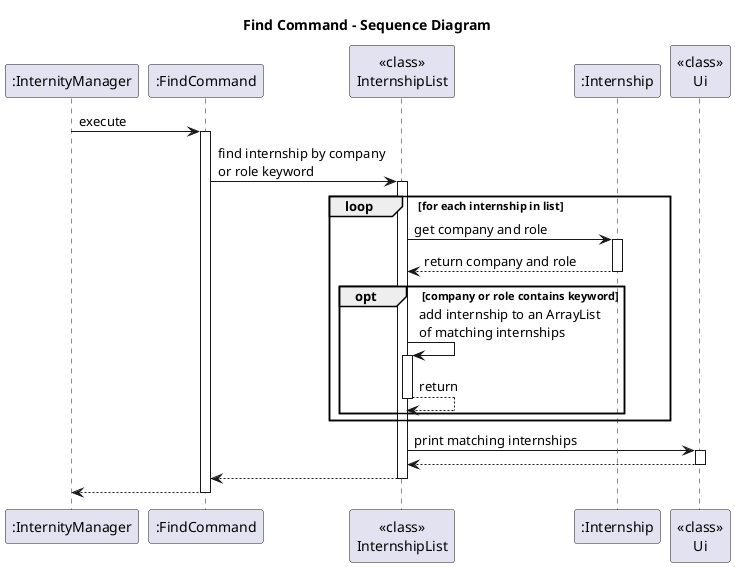 @startuml
title Find Command - Sequence Diagram

participant ":InternityManager" as Logic
participant ":FindCommand" as FC
participant "<<class>>\nInternshipList" as IL
participant ":Internship" as IN
participant "<<class>>\nUi" as Ui


Logic -> FC: execute
activate FC

FC -> IL: find internship by company\nor role keyword
activate IL

loop for each internship in list
    IL -> IN: get company and role
    activate IN
    IN --> IL: return company and role
    deactivate IN
    opt company or role contains keyword
        IL -> IL: add internship to an ArrayList\nof matching internships
        activate IL
        IL --> IL: return
        deactivate IL
    end
end

IL -> Ui: print matching internships
activate Ui
Ui --> IL
deactivate Ui

IL --> FC
deactivate IL

FC --> Logic
deactivate FC

@enduml
